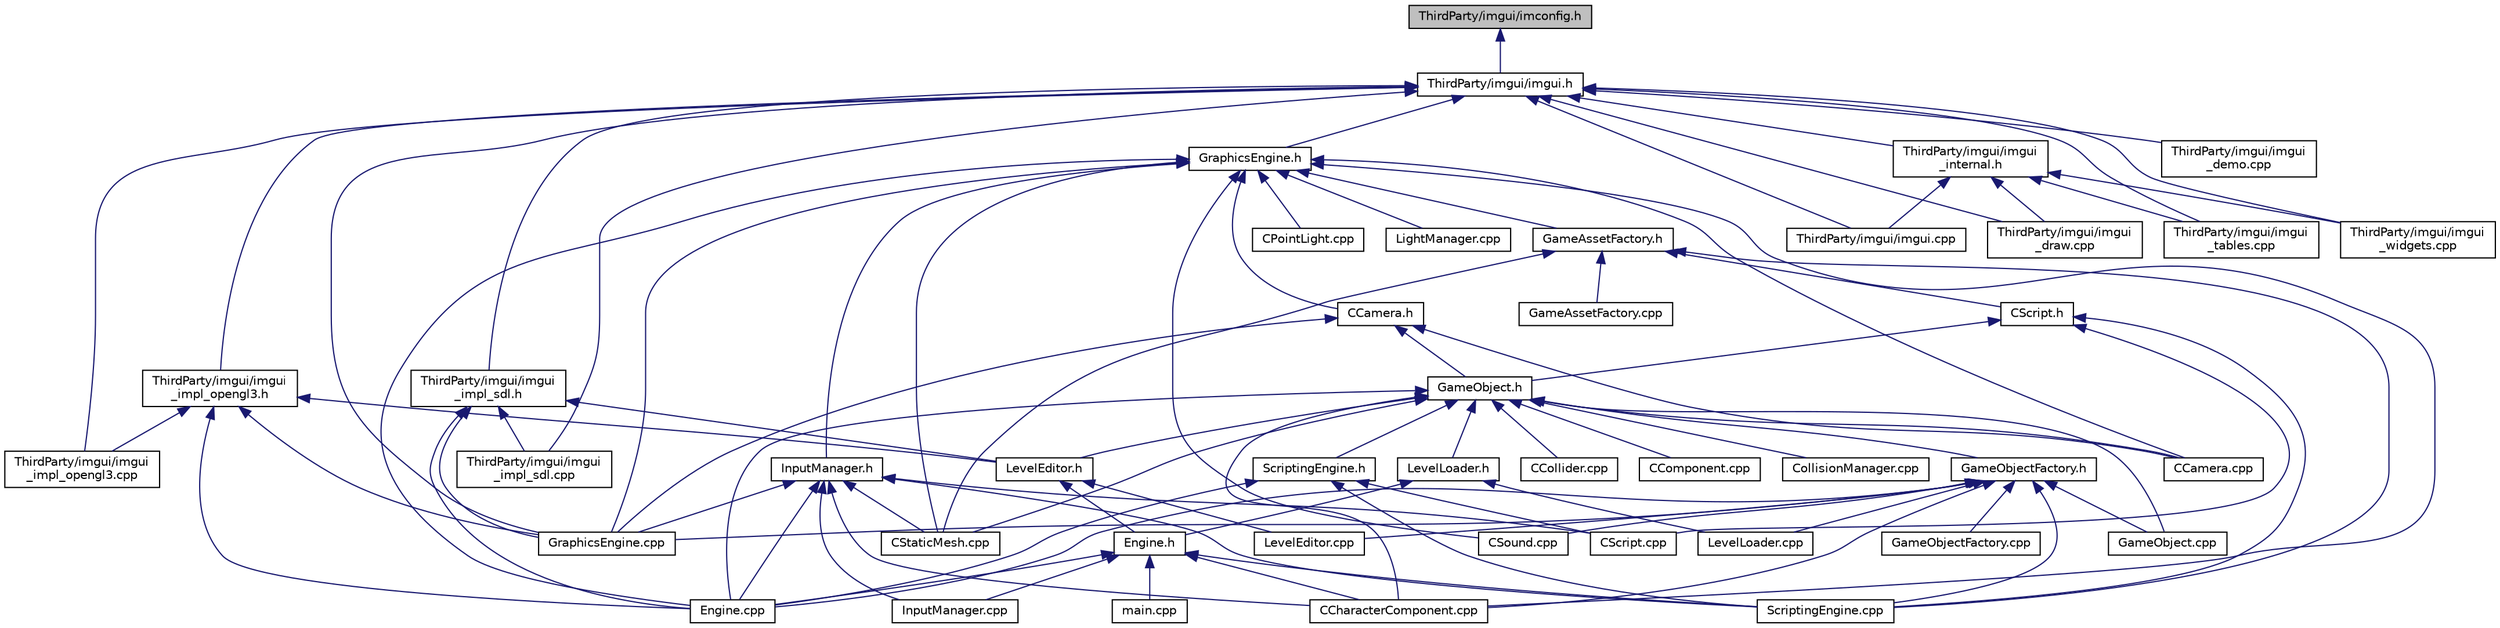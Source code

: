 digraph "ThirdParty/imgui/imconfig.h"
{
 // LATEX_PDF_SIZE
  edge [fontname="Helvetica",fontsize="10",labelfontname="Helvetica",labelfontsize="10"];
  node [fontname="Helvetica",fontsize="10",shape=record];
  Node1 [label="ThirdParty/imgui/imconfig.h",height=0.2,width=0.4,color="black", fillcolor="grey75", style="filled", fontcolor="black",tooltip=" "];
  Node1 -> Node2 [dir="back",color="midnightblue",fontsize="10",style="solid"];
  Node2 [label="ThirdParty/imgui/imgui.h",height=0.2,width=0.4,color="black", fillcolor="white", style="filled",URL="$imgui_8h.html",tooltip=" "];
  Node2 -> Node3 [dir="back",color="midnightblue",fontsize="10",style="solid"];
  Node3 [label="GraphicsEngine.cpp",height=0.2,width=0.4,color="black", fillcolor="white", style="filled",URL="$_graphics_engine_8cpp.html",tooltip=" "];
  Node2 -> Node4 [dir="back",color="midnightblue",fontsize="10",style="solid"];
  Node4 [label="GraphicsEngine.h",height=0.2,width=0.4,color="black", fillcolor="white", style="filled",URL="$_graphics_engine_8h.html",tooltip=" "];
  Node4 -> Node5 [dir="back",color="midnightblue",fontsize="10",style="solid"];
  Node5 [label="CCamera.cpp",height=0.2,width=0.4,color="black", fillcolor="white", style="filled",URL="$_c_camera_8cpp.html",tooltip=" "];
  Node4 -> Node6 [dir="back",color="midnightblue",fontsize="10",style="solid"];
  Node6 [label="CCamera.h",height=0.2,width=0.4,color="black", fillcolor="white", style="filled",URL="$_c_camera_8h.html",tooltip=" "];
  Node6 -> Node5 [dir="back",color="midnightblue",fontsize="10",style="solid"];
  Node6 -> Node7 [dir="back",color="midnightblue",fontsize="10",style="solid"];
  Node7 [label="GameObject.h",height=0.2,width=0.4,color="black", fillcolor="white", style="filled",URL="$_game_object_8h.html",tooltip=" "];
  Node7 -> Node5 [dir="back",color="midnightblue",fontsize="10",style="solid"];
  Node7 -> Node8 [dir="back",color="midnightblue",fontsize="10",style="solid"];
  Node8 [label="CCharacterComponent.cpp",height=0.2,width=0.4,color="black", fillcolor="white", style="filled",URL="$_c_character_component_8cpp.html",tooltip=" "];
  Node7 -> Node9 [dir="back",color="midnightblue",fontsize="10",style="solid"];
  Node9 [label="CCollider.cpp",height=0.2,width=0.4,color="black", fillcolor="white", style="filled",URL="$_c_collider_8cpp.html",tooltip=" "];
  Node7 -> Node10 [dir="back",color="midnightblue",fontsize="10",style="solid"];
  Node10 [label="CComponent.cpp",height=0.2,width=0.4,color="black", fillcolor="white", style="filled",URL="$_c_component_8cpp.html",tooltip=" "];
  Node7 -> Node11 [dir="back",color="midnightblue",fontsize="10",style="solid"];
  Node11 [label="CollisionManager.cpp",height=0.2,width=0.4,color="black", fillcolor="white", style="filled",URL="$_collision_manager_8cpp.html",tooltip=" "];
  Node7 -> Node12 [dir="back",color="midnightblue",fontsize="10",style="solid"];
  Node12 [label="CStaticMesh.cpp",height=0.2,width=0.4,color="black", fillcolor="white", style="filled",URL="$_c_static_mesh_8cpp.html",tooltip=" "];
  Node7 -> Node13 [dir="back",color="midnightblue",fontsize="10",style="solid"];
  Node13 [label="Engine.cpp",height=0.2,width=0.4,color="black", fillcolor="white", style="filled",URL="$_engine_8cpp.html",tooltip=" "];
  Node7 -> Node14 [dir="back",color="midnightblue",fontsize="10",style="solid"];
  Node14 [label="GameObject.cpp",height=0.2,width=0.4,color="black", fillcolor="white", style="filled",URL="$_game_object_8cpp.html",tooltip=" "];
  Node7 -> Node15 [dir="back",color="midnightblue",fontsize="10",style="solid"];
  Node15 [label="GameObjectFactory.h",height=0.2,width=0.4,color="black", fillcolor="white", style="filled",URL="$_game_object_factory_8h.html",tooltip=" "];
  Node15 -> Node8 [dir="back",color="midnightblue",fontsize="10",style="solid"];
  Node15 -> Node16 [dir="back",color="midnightblue",fontsize="10",style="solid"];
  Node16 [label="CSound.cpp",height=0.2,width=0.4,color="black", fillcolor="white", style="filled",URL="$_c_sound_8cpp.html",tooltip=" "];
  Node15 -> Node13 [dir="back",color="midnightblue",fontsize="10",style="solid"];
  Node15 -> Node14 [dir="back",color="midnightblue",fontsize="10",style="solid"];
  Node15 -> Node17 [dir="back",color="midnightblue",fontsize="10",style="solid"];
  Node17 [label="GameObjectFactory.cpp",height=0.2,width=0.4,color="black", fillcolor="white", style="filled",URL="$_game_object_factory_8cpp.html",tooltip=" "];
  Node15 -> Node3 [dir="back",color="midnightblue",fontsize="10",style="solid"];
  Node15 -> Node18 [dir="back",color="midnightblue",fontsize="10",style="solid"];
  Node18 [label="LevelEditor.cpp",height=0.2,width=0.4,color="black", fillcolor="white", style="filled",URL="$_level_editor_8cpp.html",tooltip=" "];
  Node15 -> Node19 [dir="back",color="midnightblue",fontsize="10",style="solid"];
  Node19 [label="LevelLoader.cpp",height=0.2,width=0.4,color="black", fillcolor="white", style="filled",URL="$_level_loader_8cpp.html",tooltip=" "];
  Node15 -> Node20 [dir="back",color="midnightblue",fontsize="10",style="solid"];
  Node20 [label="ScriptingEngine.cpp",height=0.2,width=0.4,color="black", fillcolor="white", style="filled",URL="$_scripting_engine_8cpp.html",tooltip=" "];
  Node7 -> Node21 [dir="back",color="midnightblue",fontsize="10",style="solid"];
  Node21 [label="LevelEditor.h",height=0.2,width=0.4,color="black", fillcolor="white", style="filled",URL="$_level_editor_8h.html",tooltip=" "];
  Node21 -> Node22 [dir="back",color="midnightblue",fontsize="10",style="solid"];
  Node22 [label="Engine.h",height=0.2,width=0.4,color="black", fillcolor="white", style="filled",URL="$_engine_8h.html",tooltip=" "];
  Node22 -> Node8 [dir="back",color="midnightblue",fontsize="10",style="solid"];
  Node22 -> Node13 [dir="back",color="midnightblue",fontsize="10",style="solid"];
  Node22 -> Node23 [dir="back",color="midnightblue",fontsize="10",style="solid"];
  Node23 [label="InputManager.cpp",height=0.2,width=0.4,color="black", fillcolor="white", style="filled",URL="$_input_manager_8cpp.html",tooltip=" "];
  Node22 -> Node24 [dir="back",color="midnightblue",fontsize="10",style="solid"];
  Node24 [label="main.cpp",height=0.2,width=0.4,color="black", fillcolor="white", style="filled",URL="$main_8cpp.html",tooltip=" "];
  Node22 -> Node20 [dir="back",color="midnightblue",fontsize="10",style="solid"];
  Node21 -> Node18 [dir="back",color="midnightblue",fontsize="10",style="solid"];
  Node7 -> Node25 [dir="back",color="midnightblue",fontsize="10",style="solid"];
  Node25 [label="LevelLoader.h",height=0.2,width=0.4,color="black", fillcolor="white", style="filled",URL="$_level_loader_8h.html",tooltip=" "];
  Node25 -> Node22 [dir="back",color="midnightblue",fontsize="10",style="solid"];
  Node25 -> Node19 [dir="back",color="midnightblue",fontsize="10",style="solid"];
  Node7 -> Node26 [dir="back",color="midnightblue",fontsize="10",style="solid"];
  Node26 [label="ScriptingEngine.h",height=0.2,width=0.4,color="black", fillcolor="white", style="filled",URL="$_scripting_engine_8h.html",tooltip=" "];
  Node26 -> Node27 [dir="back",color="midnightblue",fontsize="10",style="solid"];
  Node27 [label="CScript.cpp",height=0.2,width=0.4,color="black", fillcolor="white", style="filled",URL="$_c_script_8cpp.html",tooltip=" "];
  Node26 -> Node13 [dir="back",color="midnightblue",fontsize="10",style="solid"];
  Node26 -> Node20 [dir="back",color="midnightblue",fontsize="10",style="solid"];
  Node6 -> Node3 [dir="back",color="midnightblue",fontsize="10",style="solid"];
  Node4 -> Node8 [dir="back",color="midnightblue",fontsize="10",style="solid"];
  Node4 -> Node28 [dir="back",color="midnightblue",fontsize="10",style="solid"];
  Node28 [label="CPointLight.cpp",height=0.2,width=0.4,color="black", fillcolor="white", style="filled",URL="$_c_point_light_8cpp.html",tooltip=" "];
  Node4 -> Node16 [dir="back",color="midnightblue",fontsize="10",style="solid"];
  Node4 -> Node12 [dir="back",color="midnightblue",fontsize="10",style="solid"];
  Node4 -> Node13 [dir="back",color="midnightblue",fontsize="10",style="solid"];
  Node4 -> Node29 [dir="back",color="midnightblue",fontsize="10",style="solid"];
  Node29 [label="GameAssetFactory.h",height=0.2,width=0.4,color="black", fillcolor="white", style="filled",URL="$_game_asset_factory_8h.html",tooltip=" "];
  Node29 -> Node30 [dir="back",color="midnightblue",fontsize="10",style="solid"];
  Node30 [label="CScript.h",height=0.2,width=0.4,color="black", fillcolor="white", style="filled",URL="$_c_script_8h.html",tooltip=" "];
  Node30 -> Node27 [dir="back",color="midnightblue",fontsize="10",style="solid"];
  Node30 -> Node7 [dir="back",color="midnightblue",fontsize="10",style="solid"];
  Node30 -> Node20 [dir="back",color="midnightblue",fontsize="10",style="solid"];
  Node29 -> Node12 [dir="back",color="midnightblue",fontsize="10",style="solid"];
  Node29 -> Node31 [dir="back",color="midnightblue",fontsize="10",style="solid"];
  Node31 [label="GameAssetFactory.cpp",height=0.2,width=0.4,color="black", fillcolor="white", style="filled",URL="$_game_asset_factory_8cpp.html",tooltip=" "];
  Node29 -> Node20 [dir="back",color="midnightblue",fontsize="10",style="solid"];
  Node4 -> Node3 [dir="back",color="midnightblue",fontsize="10",style="solid"];
  Node4 -> Node32 [dir="back",color="midnightblue",fontsize="10",style="solid"];
  Node32 [label="InputManager.h",height=0.2,width=0.4,color="black", fillcolor="white", style="filled",URL="$_input_manager_8h.html",tooltip=" "];
  Node32 -> Node8 [dir="back",color="midnightblue",fontsize="10",style="solid"];
  Node32 -> Node27 [dir="back",color="midnightblue",fontsize="10",style="solid"];
  Node32 -> Node12 [dir="back",color="midnightblue",fontsize="10",style="solid"];
  Node32 -> Node13 [dir="back",color="midnightblue",fontsize="10",style="solid"];
  Node32 -> Node3 [dir="back",color="midnightblue",fontsize="10",style="solid"];
  Node32 -> Node23 [dir="back",color="midnightblue",fontsize="10",style="solid"];
  Node32 -> Node20 [dir="back",color="midnightblue",fontsize="10",style="solid"];
  Node4 -> Node33 [dir="back",color="midnightblue",fontsize="10",style="solid"];
  Node33 [label="LightManager.cpp",height=0.2,width=0.4,color="black", fillcolor="white", style="filled",URL="$_light_manager_8cpp.html",tooltip=" "];
  Node2 -> Node34 [dir="back",color="midnightblue",fontsize="10",style="solid"];
  Node34 [label="ThirdParty/imgui/imgui.cpp",height=0.2,width=0.4,color="black", fillcolor="white", style="filled",URL="$imgui_8cpp.html",tooltip=" "];
  Node2 -> Node35 [dir="back",color="midnightblue",fontsize="10",style="solid"];
  Node35 [label="ThirdParty/imgui/imgui\l_demo.cpp",height=0.2,width=0.4,color="black", fillcolor="white", style="filled",URL="$imgui__demo_8cpp.html",tooltip=" "];
  Node2 -> Node36 [dir="back",color="midnightblue",fontsize="10",style="solid"];
  Node36 [label="ThirdParty/imgui/imgui\l_draw.cpp",height=0.2,width=0.4,color="black", fillcolor="white", style="filled",URL="$imgui__draw_8cpp.html",tooltip=" "];
  Node2 -> Node37 [dir="back",color="midnightblue",fontsize="10",style="solid"];
  Node37 [label="ThirdParty/imgui/imgui\l_impl_opengl3.cpp",height=0.2,width=0.4,color="black", fillcolor="white", style="filled",URL="$imgui__impl__opengl3_8cpp.html",tooltip=" "];
  Node2 -> Node38 [dir="back",color="midnightblue",fontsize="10",style="solid"];
  Node38 [label="ThirdParty/imgui/imgui\l_impl_opengl3.h",height=0.2,width=0.4,color="black", fillcolor="white", style="filled",URL="$imgui__impl__opengl3_8h.html",tooltip=" "];
  Node38 -> Node13 [dir="back",color="midnightblue",fontsize="10",style="solid"];
  Node38 -> Node3 [dir="back",color="midnightblue",fontsize="10",style="solid"];
  Node38 -> Node21 [dir="back",color="midnightblue",fontsize="10",style="solid"];
  Node38 -> Node37 [dir="back",color="midnightblue",fontsize="10",style="solid"];
  Node2 -> Node39 [dir="back",color="midnightblue",fontsize="10",style="solid"];
  Node39 [label="ThirdParty/imgui/imgui\l_impl_sdl.cpp",height=0.2,width=0.4,color="black", fillcolor="white", style="filled",URL="$imgui__impl__sdl_8cpp.html",tooltip=" "];
  Node2 -> Node40 [dir="back",color="midnightblue",fontsize="10",style="solid"];
  Node40 [label="ThirdParty/imgui/imgui\l_impl_sdl.h",height=0.2,width=0.4,color="black", fillcolor="white", style="filled",URL="$imgui__impl__sdl_8h.html",tooltip=" "];
  Node40 -> Node13 [dir="back",color="midnightblue",fontsize="10",style="solid"];
  Node40 -> Node3 [dir="back",color="midnightblue",fontsize="10",style="solid"];
  Node40 -> Node21 [dir="back",color="midnightblue",fontsize="10",style="solid"];
  Node40 -> Node39 [dir="back",color="midnightblue",fontsize="10",style="solid"];
  Node2 -> Node41 [dir="back",color="midnightblue",fontsize="10",style="solid"];
  Node41 [label="ThirdParty/imgui/imgui\l_internal.h",height=0.2,width=0.4,color="black", fillcolor="white", style="filled",URL="$imgui__internal_8h.html",tooltip=" "];
  Node41 -> Node34 [dir="back",color="midnightblue",fontsize="10",style="solid"];
  Node41 -> Node36 [dir="back",color="midnightblue",fontsize="10",style="solid"];
  Node41 -> Node42 [dir="back",color="midnightblue",fontsize="10",style="solid"];
  Node42 [label="ThirdParty/imgui/imgui\l_tables.cpp",height=0.2,width=0.4,color="black", fillcolor="white", style="filled",URL="$imgui__tables_8cpp.html",tooltip=" "];
  Node41 -> Node43 [dir="back",color="midnightblue",fontsize="10",style="solid"];
  Node43 [label="ThirdParty/imgui/imgui\l_widgets.cpp",height=0.2,width=0.4,color="black", fillcolor="white", style="filled",URL="$imgui__widgets_8cpp.html",tooltip=" "];
  Node2 -> Node42 [dir="back",color="midnightblue",fontsize="10",style="solid"];
  Node2 -> Node43 [dir="back",color="midnightblue",fontsize="10",style="solid"];
}
